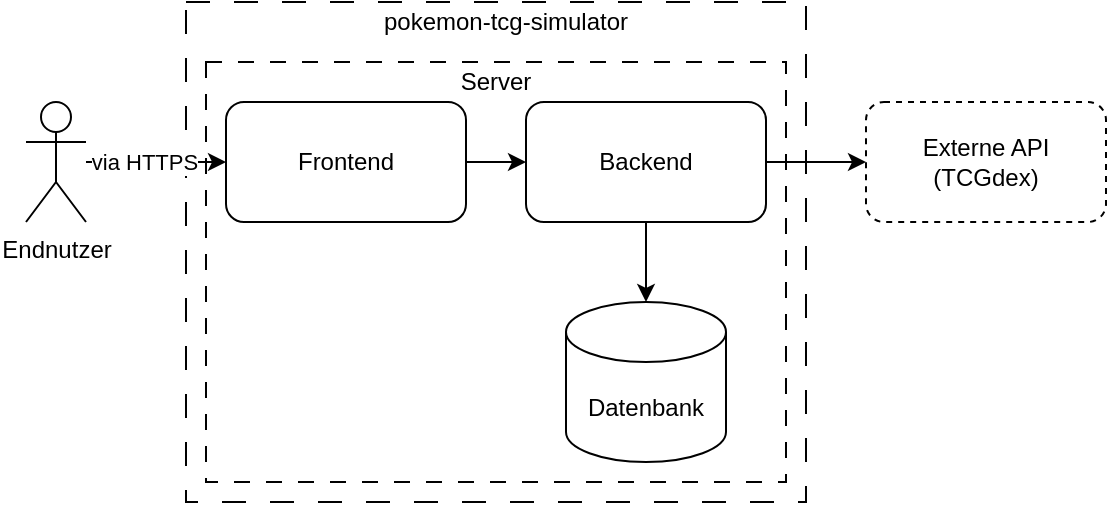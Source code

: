 <mxfile version="27.1.6">
  <diagram name="Page-1" id="g7Ssq3rno021a8BKvzXW">
    <mxGraphModel dx="1152" dy="660" grid="1" gridSize="10" guides="1" tooltips="1" connect="1" arrows="1" fold="1" page="1" pageScale="1" pageWidth="600" pageHeight="300" math="0" shadow="0">
      <root>
        <mxCell id="0" />
        <mxCell id="1" parent="0" />
        <mxCell id="7r4nwtjtc1UGb26l-Wf9-3" value="&lt;div align=&quot;left&quot;&gt;&lt;br&gt;&lt;/div&gt;" style="rounded=0;whiteSpace=wrap;html=1;dashed=1;dashPattern=12 12;" parent="1" vertex="1">
          <mxGeometry x="110" y="25" width="310" height="250" as="geometry" />
        </mxCell>
        <mxCell id="a_L2L9BNeRUUC64sRzze-5" value="" style="rounded=0;whiteSpace=wrap;html=1;dashed=1;dashPattern=8 8;" vertex="1" parent="1">
          <mxGeometry x="120" y="55" width="290" height="210" as="geometry" />
        </mxCell>
        <mxCell id="bJMoE8F6jw5ZK1IdAzWe-2" value="Frontend" style="rounded=1;whiteSpace=wrap;html=1;" parent="1" vertex="1">
          <mxGeometry x="130" y="75" width="120" height="60" as="geometry" />
        </mxCell>
        <mxCell id="bJMoE8F6jw5ZK1IdAzWe-4" value="Backend" style="rounded=1;whiteSpace=wrap;html=1;" parent="1" vertex="1">
          <mxGeometry x="280" y="75" width="120" height="60" as="geometry" />
        </mxCell>
        <mxCell id="bJMoE8F6jw5ZK1IdAzWe-5" value="Datenbank" style="shape=cylinder3;whiteSpace=wrap;html=1;boundedLbl=1;backgroundOutline=1;size=15;" parent="1" vertex="1">
          <mxGeometry x="300" y="175" width="80" height="80" as="geometry" />
        </mxCell>
        <mxCell id="bJMoE8F6jw5ZK1IdAzWe-7" value="" style="endArrow=classic;html=1;rounded=0;" parent="1" source="bJMoE8F6jw5ZK1IdAzWe-2" target="bJMoE8F6jw5ZK1IdAzWe-4" edge="1">
          <mxGeometry width="50" height="50" relative="1" as="geometry">
            <mxPoint x="710" y="145" as="sourcePoint" />
            <mxPoint x="520" y="185" as="targetPoint" />
          </mxGeometry>
        </mxCell>
        <mxCell id="bJMoE8F6jw5ZK1IdAzWe-8" value="" style="endArrow=classic;html=1;rounded=0;" parent="1" source="bJMoE8F6jw5ZK1IdAzWe-4" target="bJMoE8F6jw5ZK1IdAzWe-5" edge="1">
          <mxGeometry width="50" height="50" relative="1" as="geometry">
            <mxPoint x="510" y="165" as="sourcePoint" />
            <mxPoint x="510" y="205" as="targetPoint" />
          </mxGeometry>
        </mxCell>
        <mxCell id="7r4nwtjtc1UGb26l-Wf9-1" value="Externe API&lt;br&gt;(TCGdex)" style="rounded=1;whiteSpace=wrap;html=1;dashed=1;" parent="1" vertex="1">
          <mxGeometry x="450" y="75" width="120" height="60" as="geometry" />
        </mxCell>
        <mxCell id="7r4nwtjtc1UGb26l-Wf9-2" value="" style="endArrow=classic;html=1;rounded=0;" parent="1" source="bJMoE8F6jw5ZK1IdAzWe-4" target="7r4nwtjtc1UGb26l-Wf9-1" edge="1">
          <mxGeometry width="50" height="50" relative="1" as="geometry">
            <mxPoint x="420" y="365" as="sourcePoint" />
            <mxPoint x="470" y="315" as="targetPoint" />
          </mxGeometry>
        </mxCell>
        <mxCell id="7r4nwtjtc1UGb26l-Wf9-4" value="pokemon-tcg-simulator" style="text;html=1;align=center;verticalAlign=middle;whiteSpace=wrap;rounded=0;" parent="1" vertex="1">
          <mxGeometry x="200" y="25" width="140" height="20" as="geometry" />
        </mxCell>
        <mxCell id="a_L2L9BNeRUUC64sRzze-1" value="Endnutzer" style="shape=umlActor;verticalLabelPosition=bottom;verticalAlign=top;html=1;outlineConnect=0;" vertex="1" parent="1">
          <mxGeometry x="30" y="75" width="30" height="60" as="geometry" />
        </mxCell>
        <mxCell id="a_L2L9BNeRUUC64sRzze-2" value="" style="endArrow=classic;html=1;rounded=0;" edge="1" parent="1" source="a_L2L9BNeRUUC64sRzze-1" target="bJMoE8F6jw5ZK1IdAzWe-2">
          <mxGeometry width="50" height="50" relative="1" as="geometry">
            <mxPoint x="100" y="95" as="sourcePoint" />
            <mxPoint x="150" y="45" as="targetPoint" />
          </mxGeometry>
        </mxCell>
        <mxCell id="a_L2L9BNeRUUC64sRzze-8" value="via HTTPS" style="edgeLabel;html=1;align=center;verticalAlign=middle;resizable=0;points=[];" vertex="1" connectable="0" parent="a_L2L9BNeRUUC64sRzze-2">
          <mxGeometry x="-0.184" relative="1" as="geometry">
            <mxPoint as="offset" />
          </mxGeometry>
        </mxCell>
        <mxCell id="a_L2L9BNeRUUC64sRzze-7" value="&lt;div&gt;Server&lt;/div&gt;" style="text;html=1;align=center;verticalAlign=middle;whiteSpace=wrap;rounded=0;" vertex="1" parent="1">
          <mxGeometry x="195" y="55" width="140" height="20" as="geometry" />
        </mxCell>
      </root>
    </mxGraphModel>
  </diagram>
</mxfile>
